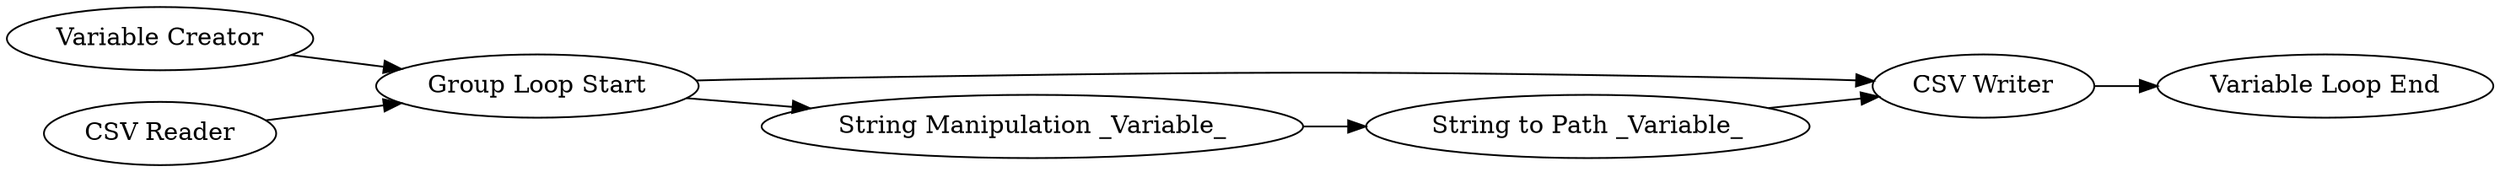 digraph {
	32 -> 38
	38 -> 39
	32 -> 36
	42 -> 32
	43 -> 38
	36 -> 43
	44 -> 32
	43 [label="String to Path _Variable_"]
	44 [label="CSV Reader"]
	42 [label="Variable Creator"]
	36 [label="String Manipulation _Variable_"]
	39 [label="Variable Loop End"]
	32 [label="Group Loop Start"]
	38 [label="CSV Writer"]
	rankdir=LR
}
